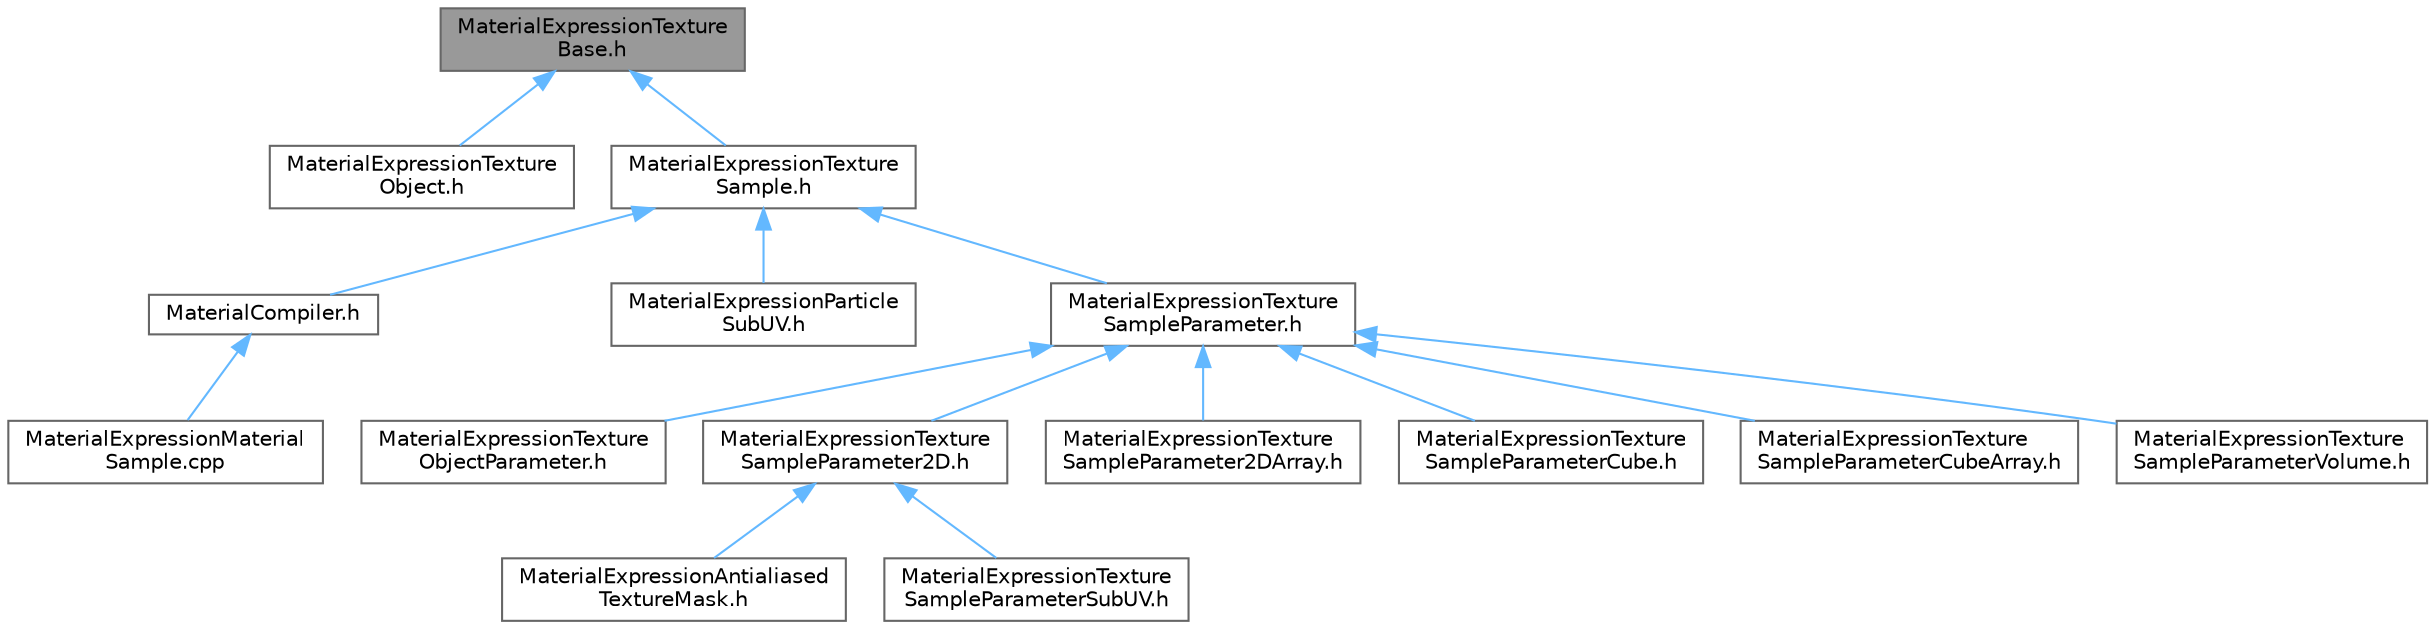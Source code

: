 digraph "MaterialExpressionTextureBase.h"
{
 // INTERACTIVE_SVG=YES
 // LATEX_PDF_SIZE
  bgcolor="transparent";
  edge [fontname=Helvetica,fontsize=10,labelfontname=Helvetica,labelfontsize=10];
  node [fontname=Helvetica,fontsize=10,shape=box,height=0.2,width=0.4];
  Node1 [id="Node000001",label="MaterialExpressionTexture\lBase.h",height=0.2,width=0.4,color="gray40", fillcolor="grey60", style="filled", fontcolor="black",tooltip=" "];
  Node1 -> Node2 [id="edge1_Node000001_Node000002",dir="back",color="steelblue1",style="solid",tooltip=" "];
  Node2 [id="Node000002",label="MaterialExpressionTexture\lObject.h",height=0.2,width=0.4,color="grey40", fillcolor="white", style="filled",URL="$d7/d5a/MaterialExpressionTextureObject_8h.html",tooltip=" "];
  Node1 -> Node3 [id="edge2_Node000001_Node000003",dir="back",color="steelblue1",style="solid",tooltip=" "];
  Node3 [id="Node000003",label="MaterialExpressionTexture\lSample.h",height=0.2,width=0.4,color="grey40", fillcolor="white", style="filled",URL="$dd/d3b/MaterialExpressionTextureSample_8h.html",tooltip=" "];
  Node3 -> Node4 [id="edge3_Node000003_Node000004",dir="back",color="steelblue1",style="solid",tooltip=" "];
  Node4 [id="Node000004",label="MaterialCompiler.h",height=0.2,width=0.4,color="grey40", fillcolor="white", style="filled",URL="$df/df8/MaterialCompiler_8h.html",tooltip=" "];
  Node4 -> Node5 [id="edge4_Node000004_Node000005",dir="back",color="steelblue1",style="solid",tooltip=" "];
  Node5 [id="Node000005",label="MaterialExpressionMaterial\lSample.cpp",height=0.2,width=0.4,color="grey40", fillcolor="white", style="filled",URL="$d0/dbd/MaterialExpressionMaterialSample_8cpp.html",tooltip=" "];
  Node3 -> Node6 [id="edge5_Node000003_Node000006",dir="back",color="steelblue1",style="solid",tooltip=" "];
  Node6 [id="Node000006",label="MaterialExpressionParticle\lSubUV.h",height=0.2,width=0.4,color="grey40", fillcolor="white", style="filled",URL="$df/dff/MaterialExpressionParticleSubUV_8h.html",tooltip=" "];
  Node3 -> Node7 [id="edge6_Node000003_Node000007",dir="back",color="steelblue1",style="solid",tooltip=" "];
  Node7 [id="Node000007",label="MaterialExpressionTexture\lSampleParameter.h",height=0.2,width=0.4,color="grey40", fillcolor="white", style="filled",URL="$d5/dc3/MaterialExpressionTextureSampleParameter_8h.html",tooltip=" "];
  Node7 -> Node8 [id="edge7_Node000007_Node000008",dir="back",color="steelblue1",style="solid",tooltip=" "];
  Node8 [id="Node000008",label="MaterialExpressionTexture\lObjectParameter.h",height=0.2,width=0.4,color="grey40", fillcolor="white", style="filled",URL="$d7/d34/MaterialExpressionTextureObjectParameter_8h.html",tooltip=" "];
  Node7 -> Node9 [id="edge8_Node000007_Node000009",dir="back",color="steelblue1",style="solid",tooltip=" "];
  Node9 [id="Node000009",label="MaterialExpressionTexture\lSampleParameter2D.h",height=0.2,width=0.4,color="grey40", fillcolor="white", style="filled",URL="$d8/d4d/MaterialExpressionTextureSampleParameter2D_8h.html",tooltip=" "];
  Node9 -> Node10 [id="edge9_Node000009_Node000010",dir="back",color="steelblue1",style="solid",tooltip=" "];
  Node10 [id="Node000010",label="MaterialExpressionAntialiased\lTextureMask.h",height=0.2,width=0.4,color="grey40", fillcolor="white", style="filled",URL="$d6/d3b/MaterialExpressionAntialiasedTextureMask_8h.html",tooltip=" "];
  Node9 -> Node11 [id="edge10_Node000009_Node000011",dir="back",color="steelblue1",style="solid",tooltip=" "];
  Node11 [id="Node000011",label="MaterialExpressionTexture\lSampleParameterSubUV.h",height=0.2,width=0.4,color="grey40", fillcolor="white", style="filled",URL="$dc/d6a/MaterialExpressionTextureSampleParameterSubUV_8h.html",tooltip=" "];
  Node7 -> Node12 [id="edge11_Node000007_Node000012",dir="back",color="steelblue1",style="solid",tooltip=" "];
  Node12 [id="Node000012",label="MaterialExpressionTexture\lSampleParameter2DArray.h",height=0.2,width=0.4,color="grey40", fillcolor="white", style="filled",URL="$de/de2/MaterialExpressionTextureSampleParameter2DArray_8h.html",tooltip=" "];
  Node7 -> Node13 [id="edge12_Node000007_Node000013",dir="back",color="steelblue1",style="solid",tooltip=" "];
  Node13 [id="Node000013",label="MaterialExpressionTexture\lSampleParameterCube.h",height=0.2,width=0.4,color="grey40", fillcolor="white", style="filled",URL="$dd/d8a/MaterialExpressionTextureSampleParameterCube_8h.html",tooltip=" "];
  Node7 -> Node14 [id="edge13_Node000007_Node000014",dir="back",color="steelblue1",style="solid",tooltip=" "];
  Node14 [id="Node000014",label="MaterialExpressionTexture\lSampleParameterCubeArray.h",height=0.2,width=0.4,color="grey40", fillcolor="white", style="filled",URL="$d5/ddc/MaterialExpressionTextureSampleParameterCubeArray_8h.html",tooltip=" "];
  Node7 -> Node15 [id="edge14_Node000007_Node000015",dir="back",color="steelblue1",style="solid",tooltip=" "];
  Node15 [id="Node000015",label="MaterialExpressionTexture\lSampleParameterVolume.h",height=0.2,width=0.4,color="grey40", fillcolor="white", style="filled",URL="$d8/d9c/MaterialExpressionTextureSampleParameterVolume_8h.html",tooltip=" "];
}
